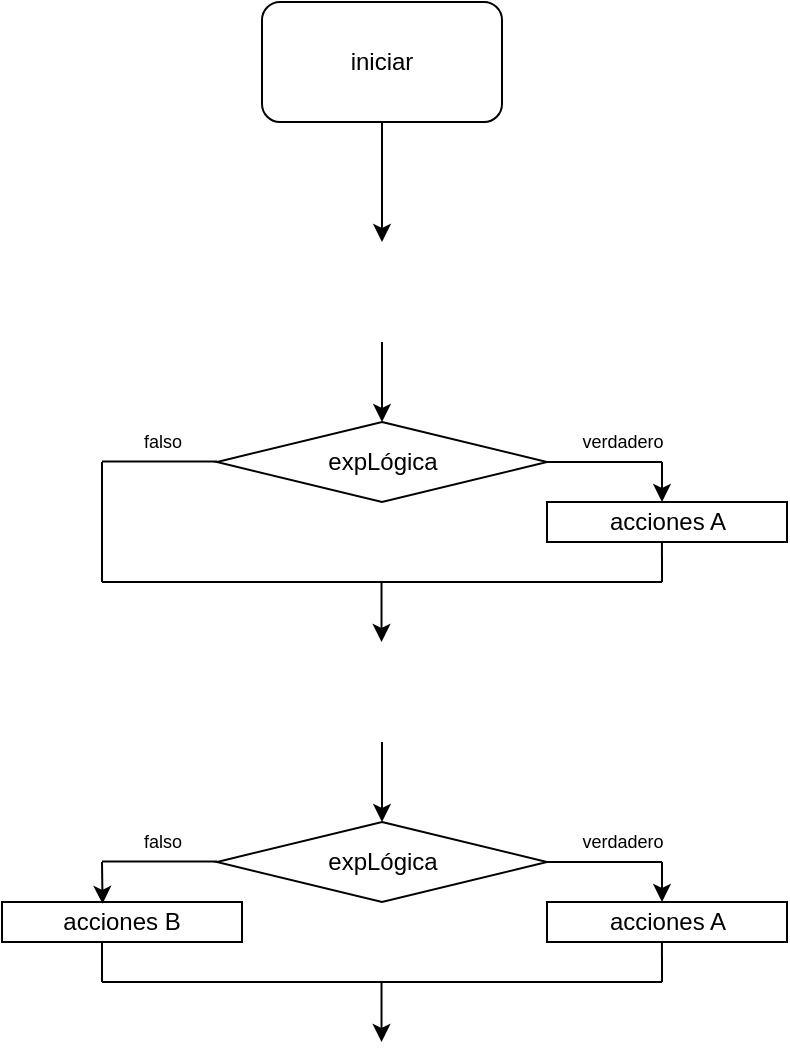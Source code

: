 <mxfile version="20.3.3" type="github">
  <diagram id="kRvHD2GlXKEN1Marm6bR" name="Página-1">
    <mxGraphModel dx="1247" dy="677" grid="1" gridSize="10" guides="1" tooltips="1" connect="1" arrows="1" fold="1" page="1" pageScale="1" pageWidth="827" pageHeight="1169" math="0" shadow="0">
      <root>
        <mxCell id="0" />
        <mxCell id="1" parent="0" />
        <mxCell id="Mf4Op65rAEukfJ672IiG-1" value="iniciar" style="rounded=1;whiteSpace=wrap;html=1;" vertex="1" parent="1">
          <mxGeometry x="340" y="40" width="120" height="60" as="geometry" />
        </mxCell>
        <mxCell id="Mf4Op65rAEukfJ672IiG-2" value="" style="endArrow=classic;html=1;rounded=0;exitX=0.5;exitY=1;exitDx=0;exitDy=0;" edge="1" parent="1" source="Mf4Op65rAEukfJ672IiG-1">
          <mxGeometry width="50" height="50" relative="1" as="geometry">
            <mxPoint x="390" y="420" as="sourcePoint" />
            <mxPoint x="400" y="160" as="targetPoint" />
          </mxGeometry>
        </mxCell>
        <mxCell id="Mf4Op65rAEukfJ672IiG-3" value="expLógica" style="rhombus;whiteSpace=wrap;html=1;" vertex="1" parent="1">
          <mxGeometry x="317.5" y="250" width="165" height="40" as="geometry" />
        </mxCell>
        <mxCell id="Mf4Op65rAEukfJ672IiG-10" value="" style="endArrow=none;html=1;rounded=0;" edge="1" parent="1">
          <mxGeometry width="50" height="50" relative="1" as="geometry">
            <mxPoint x="482.5" y="270" as="sourcePoint" />
            <mxPoint x="540" y="270" as="targetPoint" />
            <Array as="points">
              <mxPoint x="512.5" y="270" />
            </Array>
          </mxGeometry>
        </mxCell>
        <mxCell id="Mf4Op65rAEukfJ672IiG-12" style="edgeStyle=orthogonalEdgeStyle;rounded=0;orthogonalLoop=1;jettySize=auto;html=1;exitX=0.5;exitY=1;exitDx=0;exitDy=0;" edge="1" parent="1" source="Mf4Op65rAEukfJ672IiG-3" target="Mf4Op65rAEukfJ672IiG-3">
          <mxGeometry relative="1" as="geometry" />
        </mxCell>
        <mxCell id="Mf4Op65rAEukfJ672IiG-13" value="" style="endArrow=none;html=1;rounded=0;startArrow=none;" edge="1" parent="1">
          <mxGeometry width="50" height="50" relative="1" as="geometry">
            <mxPoint x="512.5" y="270" as="sourcePoint" />
            <mxPoint x="540" y="270" as="targetPoint" />
            <Array as="points">
              <mxPoint x="512.5" y="270" />
            </Array>
          </mxGeometry>
        </mxCell>
        <mxCell id="Mf4Op65rAEukfJ672IiG-14" value="" style="endArrow=none;html=1;rounded=0;" edge="1" parent="1">
          <mxGeometry width="50" height="50" relative="1" as="geometry">
            <mxPoint x="260" y="269.71" as="sourcePoint" />
            <mxPoint x="317.5" y="269.71" as="targetPoint" />
            <Array as="points">
              <mxPoint x="290" y="269.71" />
            </Array>
          </mxGeometry>
        </mxCell>
        <mxCell id="Mf4Op65rAEukfJ672IiG-16" value="" style="endArrow=none;html=1;rounded=0;" edge="1" parent="1">
          <mxGeometry width="50" height="50" relative="1" as="geometry">
            <mxPoint x="260" y="330" as="sourcePoint" />
            <mxPoint x="260" y="270" as="targetPoint" />
          </mxGeometry>
        </mxCell>
        <mxCell id="Mf4Op65rAEukfJ672IiG-19" style="edgeStyle=orthogonalEdgeStyle;rounded=0;orthogonalLoop=1;jettySize=auto;html=1;exitX=0.5;exitY=1;exitDx=0;exitDy=0;" edge="1" parent="1" source="Mf4Op65rAEukfJ672IiG-17" target="Mf4Op65rAEukfJ672IiG-17">
          <mxGeometry relative="1" as="geometry" />
        </mxCell>
        <mxCell id="Mf4Op65rAEukfJ672IiG-21" value="" style="endArrow=none;html=1;rounded=0;" edge="1" parent="1">
          <mxGeometry width="50" height="50" relative="1" as="geometry">
            <mxPoint x="540" y="330" as="sourcePoint" />
            <mxPoint x="260" y="330" as="targetPoint" />
            <Array as="points" />
          </mxGeometry>
        </mxCell>
        <mxCell id="Mf4Op65rAEukfJ672IiG-17" value="acciones A" style="rounded=0;whiteSpace=wrap;html=1;" vertex="1" parent="1">
          <mxGeometry x="482.5" y="290" width="120" height="20" as="geometry" />
        </mxCell>
        <mxCell id="Mf4Op65rAEukfJ672IiG-23" value="" style="endArrow=classic;html=1;rounded=0;" edge="1" parent="1">
          <mxGeometry width="50" height="50" relative="1" as="geometry">
            <mxPoint x="540" y="270" as="sourcePoint" />
            <mxPoint x="540" y="290" as="targetPoint" />
            <Array as="points">
              <mxPoint x="540" y="290" />
            </Array>
          </mxGeometry>
        </mxCell>
        <mxCell id="Mf4Op65rAEukfJ672IiG-25" value="" style="endArrow=none;html=1;rounded=0;exitX=0.479;exitY=1.025;exitDx=0;exitDy=0;exitPerimeter=0;" edge="1" parent="1" source="Mf4Op65rAEukfJ672IiG-17">
          <mxGeometry width="50" height="50" relative="1" as="geometry">
            <mxPoint x="380" y="350" as="sourcePoint" />
            <mxPoint x="540" y="330" as="targetPoint" />
          </mxGeometry>
        </mxCell>
        <mxCell id="Mf4Op65rAEukfJ672IiG-26" value="" style="endArrow=classic;html=1;rounded=0;entryX=0.5;entryY=0;entryDx=0;entryDy=0;" edge="1" parent="1" target="Mf4Op65rAEukfJ672IiG-3">
          <mxGeometry width="50" height="50" relative="1" as="geometry">
            <mxPoint x="400" y="210" as="sourcePoint" />
            <mxPoint x="430" y="290" as="targetPoint" />
          </mxGeometry>
        </mxCell>
        <mxCell id="Mf4Op65rAEukfJ672IiG-29" value="" style="endArrow=none;html=1;rounded=0;" edge="1" parent="1">
          <mxGeometry width="50" height="50" relative="1" as="geometry">
            <mxPoint x="482.5" y="270" as="sourcePoint" />
            <mxPoint x="482.5" y="270" as="targetPoint" />
            <Array as="points" />
          </mxGeometry>
        </mxCell>
        <mxCell id="Mf4Op65rAEukfJ672IiG-30" value="falso" style="text;html=1;align=center;verticalAlign=middle;resizable=0;points=[];autosize=1;strokeColor=none;fillColor=none;fontSize=9;" vertex="1" parent="1">
          <mxGeometry x="270" y="250" width="40" height="20" as="geometry" />
        </mxCell>
        <mxCell id="Mf4Op65rAEukfJ672IiG-32" value="verdadero" style="text;html=1;align=center;verticalAlign=middle;resizable=0;points=[];autosize=1;strokeColor=none;fillColor=none;fontSize=9;" vertex="1" parent="1">
          <mxGeometry x="490" y="250" width="60" height="20" as="geometry" />
        </mxCell>
        <mxCell id="Mf4Op65rAEukfJ672IiG-34" value="" style="endArrow=classic;html=1;rounded=0;fontSize=9;" edge="1" parent="1">
          <mxGeometry width="50" height="50" relative="1" as="geometry">
            <mxPoint x="399.76" y="330" as="sourcePoint" />
            <mxPoint x="399.76" y="360" as="targetPoint" />
          </mxGeometry>
        </mxCell>
        <mxCell id="Mf4Op65rAEukfJ672IiG-51" value="expLógica" style="rhombus;whiteSpace=wrap;html=1;" vertex="1" parent="1">
          <mxGeometry x="317.5" y="450" width="165" height="40" as="geometry" />
        </mxCell>
        <mxCell id="Mf4Op65rAEukfJ672IiG-52" value="" style="endArrow=none;html=1;rounded=0;" edge="1" parent="1">
          <mxGeometry width="50" height="50" relative="1" as="geometry">
            <mxPoint x="482.5" y="470" as="sourcePoint" />
            <mxPoint x="540" y="470" as="targetPoint" />
            <Array as="points">
              <mxPoint x="512.5" y="470" />
            </Array>
          </mxGeometry>
        </mxCell>
        <mxCell id="Mf4Op65rAEukfJ672IiG-53" style="edgeStyle=orthogonalEdgeStyle;rounded=0;orthogonalLoop=1;jettySize=auto;html=1;exitX=0.5;exitY=1;exitDx=0;exitDy=0;" edge="1" parent="1" source="Mf4Op65rAEukfJ672IiG-51" target="Mf4Op65rAEukfJ672IiG-51">
          <mxGeometry relative="1" as="geometry" />
        </mxCell>
        <mxCell id="Mf4Op65rAEukfJ672IiG-54" value="" style="endArrow=none;html=1;rounded=0;startArrow=none;" edge="1" parent="1">
          <mxGeometry width="50" height="50" relative="1" as="geometry">
            <mxPoint x="512.5" y="470" as="sourcePoint" />
            <mxPoint x="540" y="470" as="targetPoint" />
            <Array as="points">
              <mxPoint x="512.5" y="470" />
            </Array>
          </mxGeometry>
        </mxCell>
        <mxCell id="Mf4Op65rAEukfJ672IiG-55" value="" style="endArrow=none;html=1;rounded=0;" edge="1" parent="1">
          <mxGeometry width="50" height="50" relative="1" as="geometry">
            <mxPoint x="260" y="469.71" as="sourcePoint" />
            <mxPoint x="317.5" y="469.71" as="targetPoint" />
            <Array as="points">
              <mxPoint x="290" y="469.71" />
            </Array>
          </mxGeometry>
        </mxCell>
        <mxCell id="Mf4Op65rAEukfJ672IiG-57" style="edgeStyle=orthogonalEdgeStyle;rounded=0;orthogonalLoop=1;jettySize=auto;html=1;exitX=0.5;exitY=1;exitDx=0;exitDy=0;" edge="1" parent="1" source="Mf4Op65rAEukfJ672IiG-59" target="Mf4Op65rAEukfJ672IiG-59">
          <mxGeometry relative="1" as="geometry" />
        </mxCell>
        <mxCell id="Mf4Op65rAEukfJ672IiG-58" value="" style="endArrow=none;html=1;rounded=0;" edge="1" parent="1">
          <mxGeometry width="50" height="50" relative="1" as="geometry">
            <mxPoint x="540" y="530" as="sourcePoint" />
            <mxPoint x="260" y="530" as="targetPoint" />
            <Array as="points" />
          </mxGeometry>
        </mxCell>
        <mxCell id="Mf4Op65rAEukfJ672IiG-59" value="acciones A" style="rounded=0;whiteSpace=wrap;html=1;" vertex="1" parent="1">
          <mxGeometry x="482.5" y="490" width="120" height="20" as="geometry" />
        </mxCell>
        <mxCell id="Mf4Op65rAEukfJ672IiG-60" value="" style="endArrow=classic;html=1;rounded=0;" edge="1" parent="1">
          <mxGeometry width="50" height="50" relative="1" as="geometry">
            <mxPoint x="540" y="470" as="sourcePoint" />
            <mxPoint x="540" y="490" as="targetPoint" />
            <Array as="points">
              <mxPoint x="540" y="490" />
            </Array>
          </mxGeometry>
        </mxCell>
        <mxCell id="Mf4Op65rAEukfJ672IiG-61" value="" style="endArrow=none;html=1;rounded=0;exitX=0.479;exitY=1.025;exitDx=0;exitDy=0;exitPerimeter=0;" edge="1" parent="1" source="Mf4Op65rAEukfJ672IiG-59">
          <mxGeometry width="50" height="50" relative="1" as="geometry">
            <mxPoint x="380" y="550" as="sourcePoint" />
            <mxPoint x="540" y="530" as="targetPoint" />
          </mxGeometry>
        </mxCell>
        <mxCell id="Mf4Op65rAEukfJ672IiG-62" value="" style="endArrow=classic;html=1;rounded=0;entryX=0.5;entryY=0;entryDx=0;entryDy=0;" edge="1" parent="1" target="Mf4Op65rAEukfJ672IiG-51">
          <mxGeometry width="50" height="50" relative="1" as="geometry">
            <mxPoint x="400" y="410" as="sourcePoint" />
            <mxPoint x="430" y="490" as="targetPoint" />
          </mxGeometry>
        </mxCell>
        <mxCell id="Mf4Op65rAEukfJ672IiG-63" value="" style="endArrow=none;html=1;rounded=0;" edge="1" parent="1">
          <mxGeometry width="50" height="50" relative="1" as="geometry">
            <mxPoint x="482.5" y="470" as="sourcePoint" />
            <mxPoint x="482.5" y="470" as="targetPoint" />
            <Array as="points" />
          </mxGeometry>
        </mxCell>
        <mxCell id="Mf4Op65rAEukfJ672IiG-64" value="falso" style="text;html=1;align=center;verticalAlign=middle;resizable=0;points=[];autosize=1;strokeColor=none;fillColor=none;fontSize=9;" vertex="1" parent="1">
          <mxGeometry x="270" y="450" width="40" height="20" as="geometry" />
        </mxCell>
        <mxCell id="Mf4Op65rAEukfJ672IiG-65" value="verdadero" style="text;html=1;align=center;verticalAlign=middle;resizable=0;points=[];autosize=1;strokeColor=none;fillColor=none;fontSize=9;" vertex="1" parent="1">
          <mxGeometry x="490" y="450" width="60" height="20" as="geometry" />
        </mxCell>
        <mxCell id="Mf4Op65rAEukfJ672IiG-66" value="" style="endArrow=classic;html=1;rounded=0;fontSize=9;" edge="1" parent="1">
          <mxGeometry width="50" height="50" relative="1" as="geometry">
            <mxPoint x="399.76" y="530" as="sourcePoint" />
            <mxPoint x="399.76" y="560" as="targetPoint" />
          </mxGeometry>
        </mxCell>
        <mxCell id="Mf4Op65rAEukfJ672IiG-68" value="acciones B" style="rounded=0;whiteSpace=wrap;html=1;" vertex="1" parent="1">
          <mxGeometry x="210" y="490" width="120" height="20" as="geometry" />
        </mxCell>
        <mxCell id="Mf4Op65rAEukfJ672IiG-70" value="" style="endArrow=classic;html=1;rounded=0;fontSize=9;entryX=0.419;entryY=0.044;entryDx=0;entryDy=0;entryPerimeter=0;" edge="1" parent="1" target="Mf4Op65rAEukfJ672IiG-68">
          <mxGeometry width="50" height="50" relative="1" as="geometry">
            <mxPoint x="260" y="470" as="sourcePoint" />
            <mxPoint x="500" y="430" as="targetPoint" />
          </mxGeometry>
        </mxCell>
        <mxCell id="Mf4Op65rAEukfJ672IiG-71" value="" style="endArrow=none;html=1;rounded=0;fontSize=9;" edge="1" parent="1">
          <mxGeometry width="50" height="50" relative="1" as="geometry">
            <mxPoint x="260" y="530" as="sourcePoint" />
            <mxPoint x="260" y="510" as="targetPoint" />
          </mxGeometry>
        </mxCell>
      </root>
    </mxGraphModel>
  </diagram>
</mxfile>
